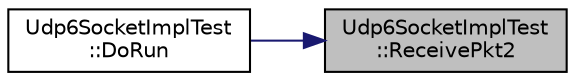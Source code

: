 digraph "Udp6SocketImplTest::ReceivePkt2"
{
 // LATEX_PDF_SIZE
  edge [fontname="Helvetica",fontsize="10",labelfontname="Helvetica",labelfontsize="10"];
  node [fontname="Helvetica",fontsize="10",shape=record];
  rankdir="RL";
  Node1 [label="Udp6SocketImplTest\l::ReceivePkt2",height=0.2,width=0.4,color="black", fillcolor="grey75", style="filled", fontcolor="black",tooltip="Receive packets (2)."];
  Node1 -> Node2 [dir="back",color="midnightblue",fontsize="10",style="solid",fontname="Helvetica"];
  Node2 [label="Udp6SocketImplTest\l::DoRun",height=0.2,width=0.4,color="black", fillcolor="white", style="filled",URL="$class_udp6_socket_impl_test.html#af467c8026f6038eb3c82745bc7de77a9",tooltip="Implementation to actually run this TestCase."];
}
